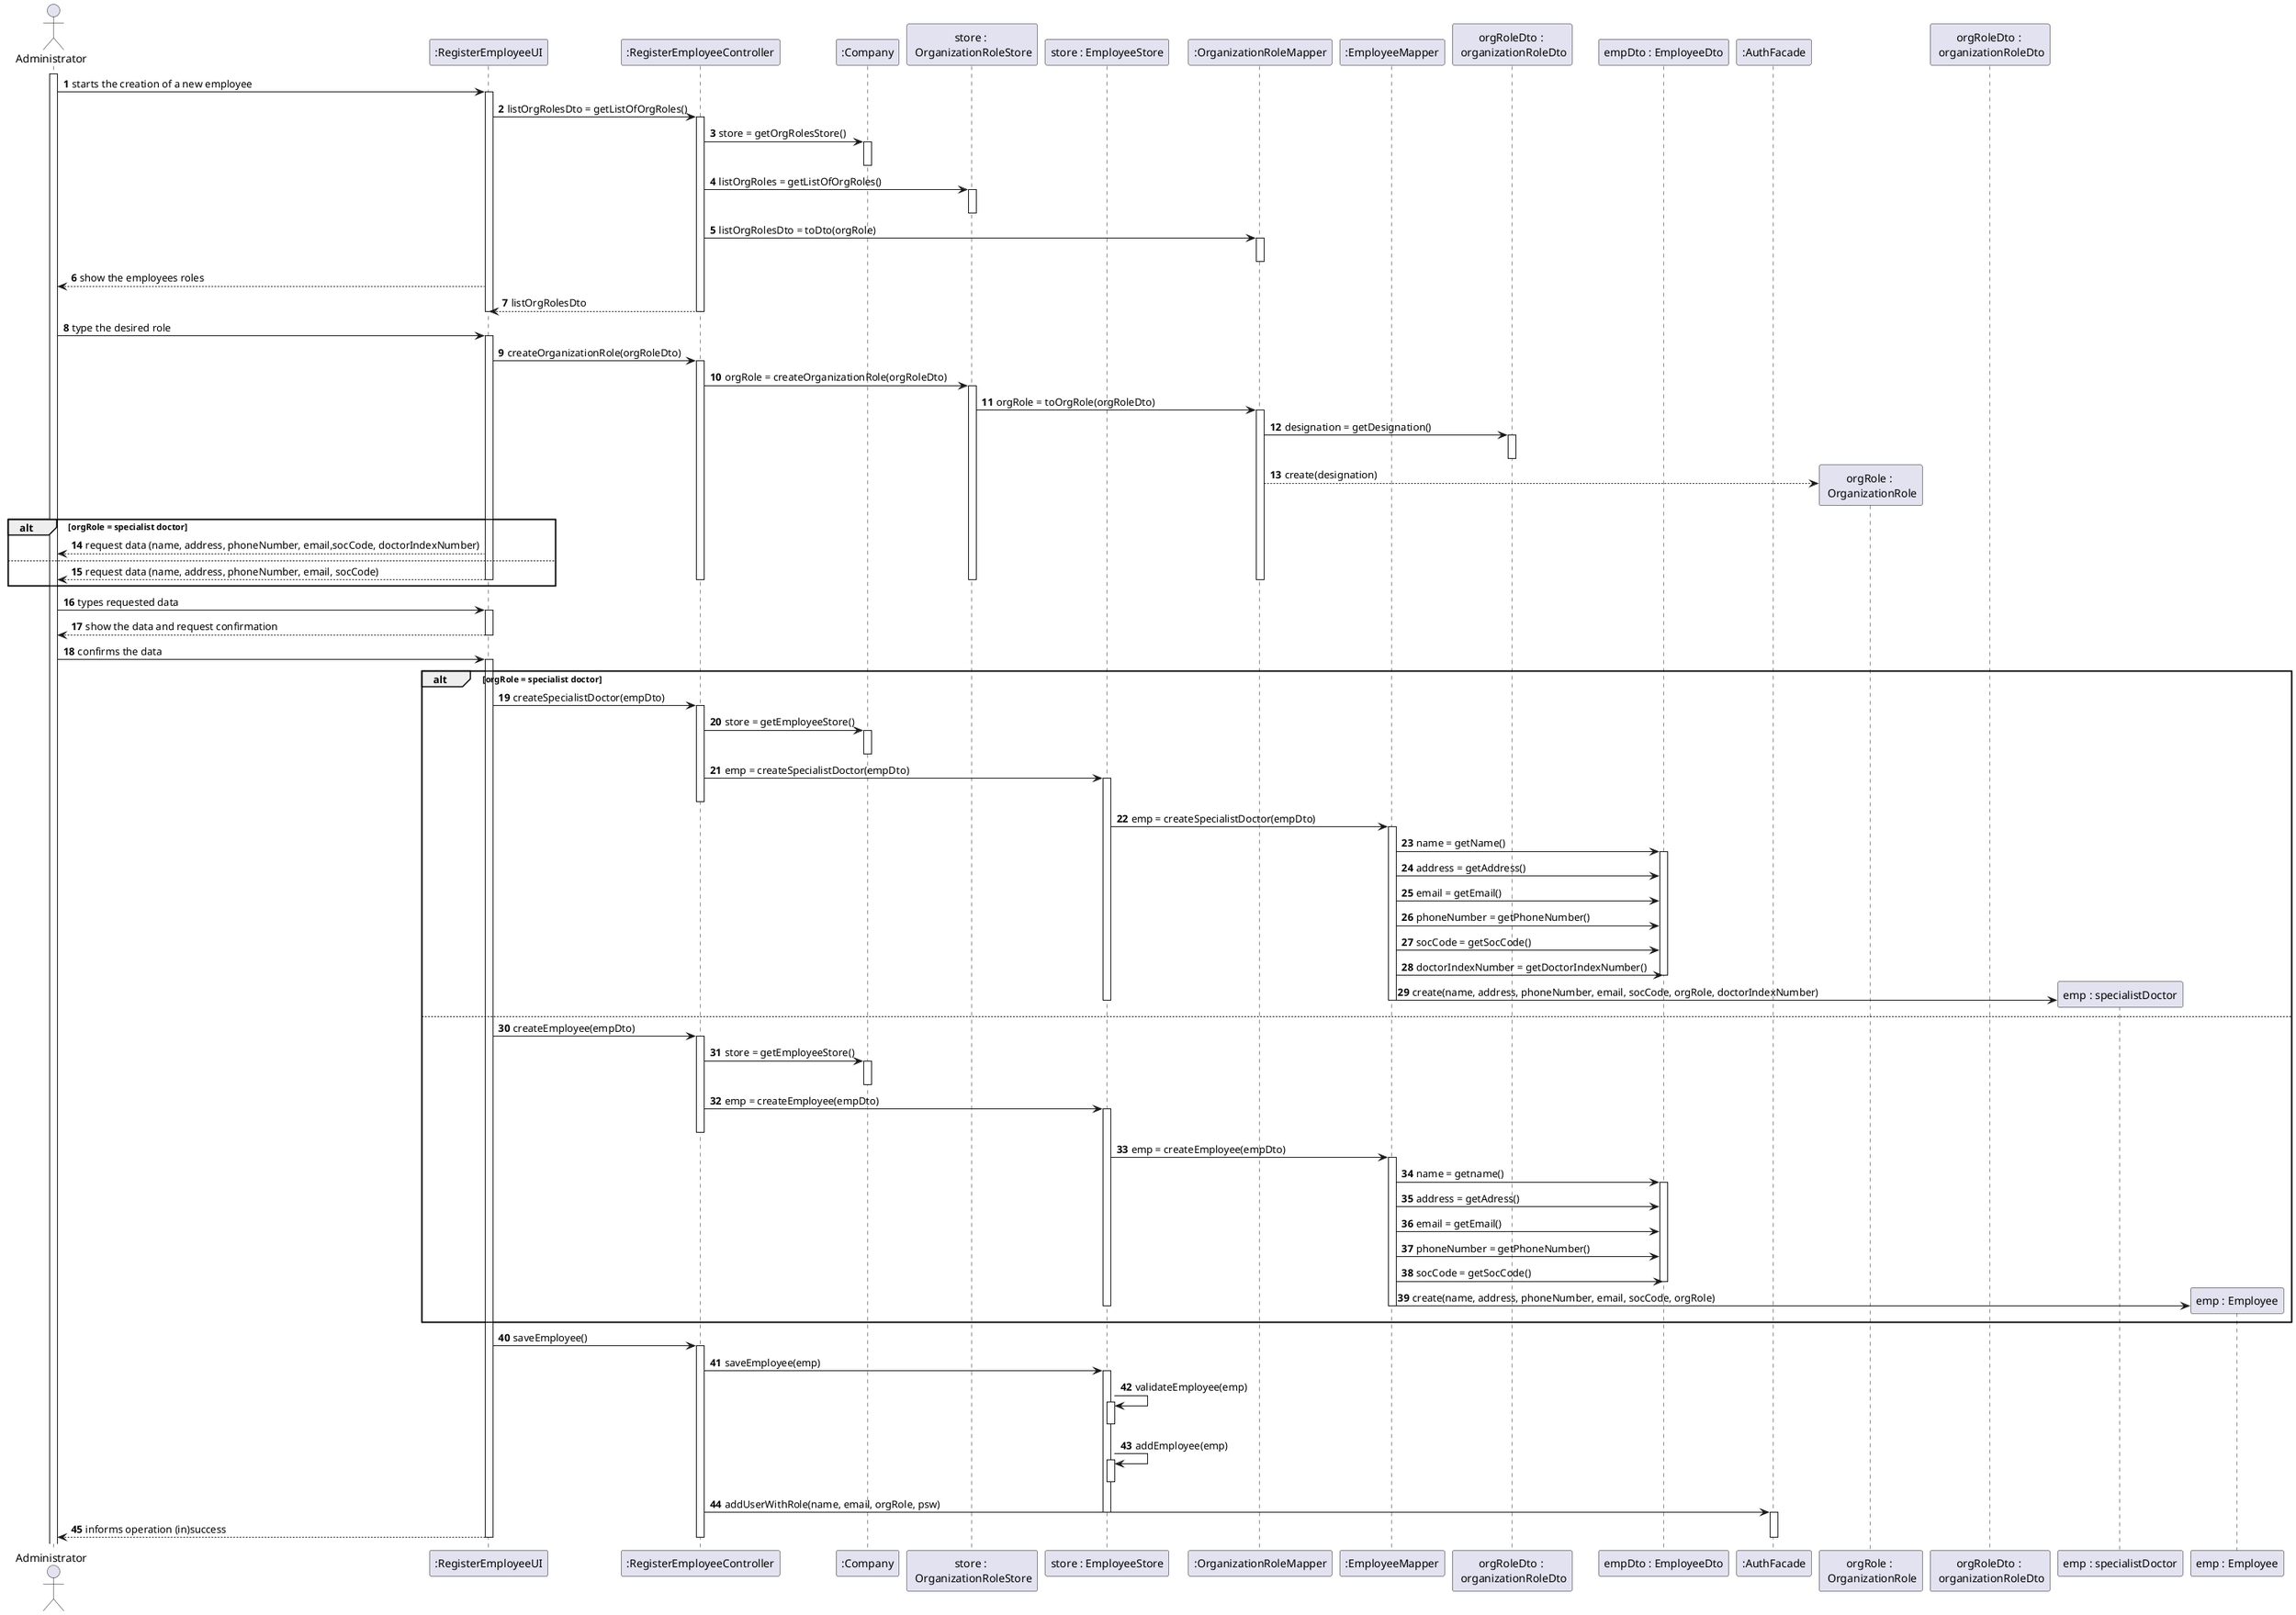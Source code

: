 @startuml
autonumber
'hide footbox
actor "Administrator" as ADM

participant ":RegisterEmployeeUI" as UI
participant ":RegisterEmployeeController" as CTRL
participant ":Company" as COMP
participant "store : \n OrganizationRoleStore" as ORGSTORE
participant "store : EmployeeStore" as STORE
participant ":OrganizationRoleMapper" as MAPPER
participant ":EmployeeMapper" as MAPPEREMP
participant "orgRoleDto : \n organizationRoleDto" as ORGROLEDTO
participant "empDto : EmployeeDto" as EMPDTO
participant ":AuthFacade" as AUTHFACADE

activate ADM
ADM -> UI : starts the creation of a new employee
activate UI
UI -> CTRL: listOrgRolesDto = getListOfOrgRoles()
activate CTRL
CTRL -> COMP : store = getOrgRolesStore()
activate COMP
deactivate COMP
CTRL->ORGSTORE : listOrgRoles = getListOfOrgRoles()
activate ORGSTORE
deactivate ORGSTORE
CTRL->MAPPER : listOrgRolesDto = toDto(orgRole)
activate MAPPER
deactivate MAPPER
UI-->ADM : show the employees roles
CTRL-->UI : listOrgRolesDto
deactivate COMP
deactivate CTRL
deactivate UI



ADM -> UI : type the desired role
activate UI
UI -> CTRL : createOrganizationRole(orgRoleDto)
activate CTRL
CTRL -> ORGSTORE: orgRole = createOrganizationRole(orgRoleDto)
activate ORGSTORE
ORGSTORE -> MAPPER : orgRole = toOrgRole(orgRoleDto)
activate MAPPER
MAPPER -> ORGROLEDTO : designation = getDesignation()
activate ORGROLEDTO
deactivate ORGROLEDTO
MAPPER-->"orgRole : \n OrganizationRole"** : create(designation)

alt orgRole = specialist doctor
UI --> ADM : request data (name, address, phoneNumber, email,socCode, doctorIndexNumber)
else
UI --> ADM : request data (name, address, phoneNumber, email, socCode)
deactivate "orgRoleDto : \n organizationRoleDto"

deactivate MAPPER
deactivate ORGSTORE
deactivate CTRL
deactivate UI
end


ADM -> UI : types requested data
activate UI
UI --> ADM : show the data and request confirmation
deactivate UI

ADM ->UI : confirms the data
activate UI
alt orgRole = specialist doctor
UI -> CTRL : createSpecialistDoctor(empDto)
activate CTRL

CTRL -> COMP : store = getEmployeeStore()
activate COMP
deactivate COMP
CTRL -> STORE : emp = createSpecialistDoctor(empDto)

activate STORE
deactivate CTRL



STORE -> MAPPEREMP : emp = createSpecialistDoctor(empDto)
activate MAPPEREMP

MAPPEREMP ->EMPDTO : name = getName()
activate EMPDTO
MAPPEREMP->EMPDTO : address = getAddress()
MAPPEREMP->EMPDTO : email = getEmail()
MAPPEREMP->EMPDTO : phoneNumber = getPhoneNumber()
MAPPEREMP->EMPDTO : socCode = getSocCode()
MAPPEREMP->EMPDTO : doctorIndexNumber = getDoctorIndexNumber()
deactivate EMPDTO
deactivate COMP
MAPPEREMP -> "emp : specialistDoctor"** : create(name, address, phoneNumber, email, socCode, orgRole, doctorIndexNumber)
deactivate MAPPEREMP
deactivate STORE
else
UI -> CTRL : createEmployee(empDto)
activate CTRL
CTRL -> COMP : store = getEmployeeStore()
activate COMP
deactivate COMP

CTRL-> STORE : emp = createEmployee(empDto)
activate STORE
deactivate CTRL

STORE ->MAPPEREMP : emp = createEmployee(empDto)
activate MAPPEREMP


MAPPEREMP ->EMPDTO : name = getname()
activate EMPDTO
MAPPEREMP->EMPDTO : address = getAdress()
MAPPEREMP->EMPDTO : email = getEmail()
MAPPEREMP->EMPDTO : phoneNumber = getPhoneNumber()
MAPPEREMP->EMPDTO : socCode = getSocCode()
deactivate EMPDTO
MAPPEREMP -> "emp : Employee"** : create(name, address, phoneNumber, email, socCode, orgRole)
deactivate MAPPEREMP

deactivate STORE
end

activate UI
UI -> CTRL : saveEmployee()
activate CTRL
CTRL -> STORE : saveEmployee(emp)

activate STORE

STORE ->STORE : validateEmployee(emp)
activate STORE
deactivate STORE

STORE ->STORE : addEmployee(emp)
activate STORE
deactivate STORE
CTRL->AUTHFACADE : addUserWithRole(name, email, orgRole, psw)
deactivate STORE
activate AUTHFACADE



UI --> ADM : informs operation (in)success
deactivate AUTHFACADE
deactivate CTRL
deactivate UI





@enduml